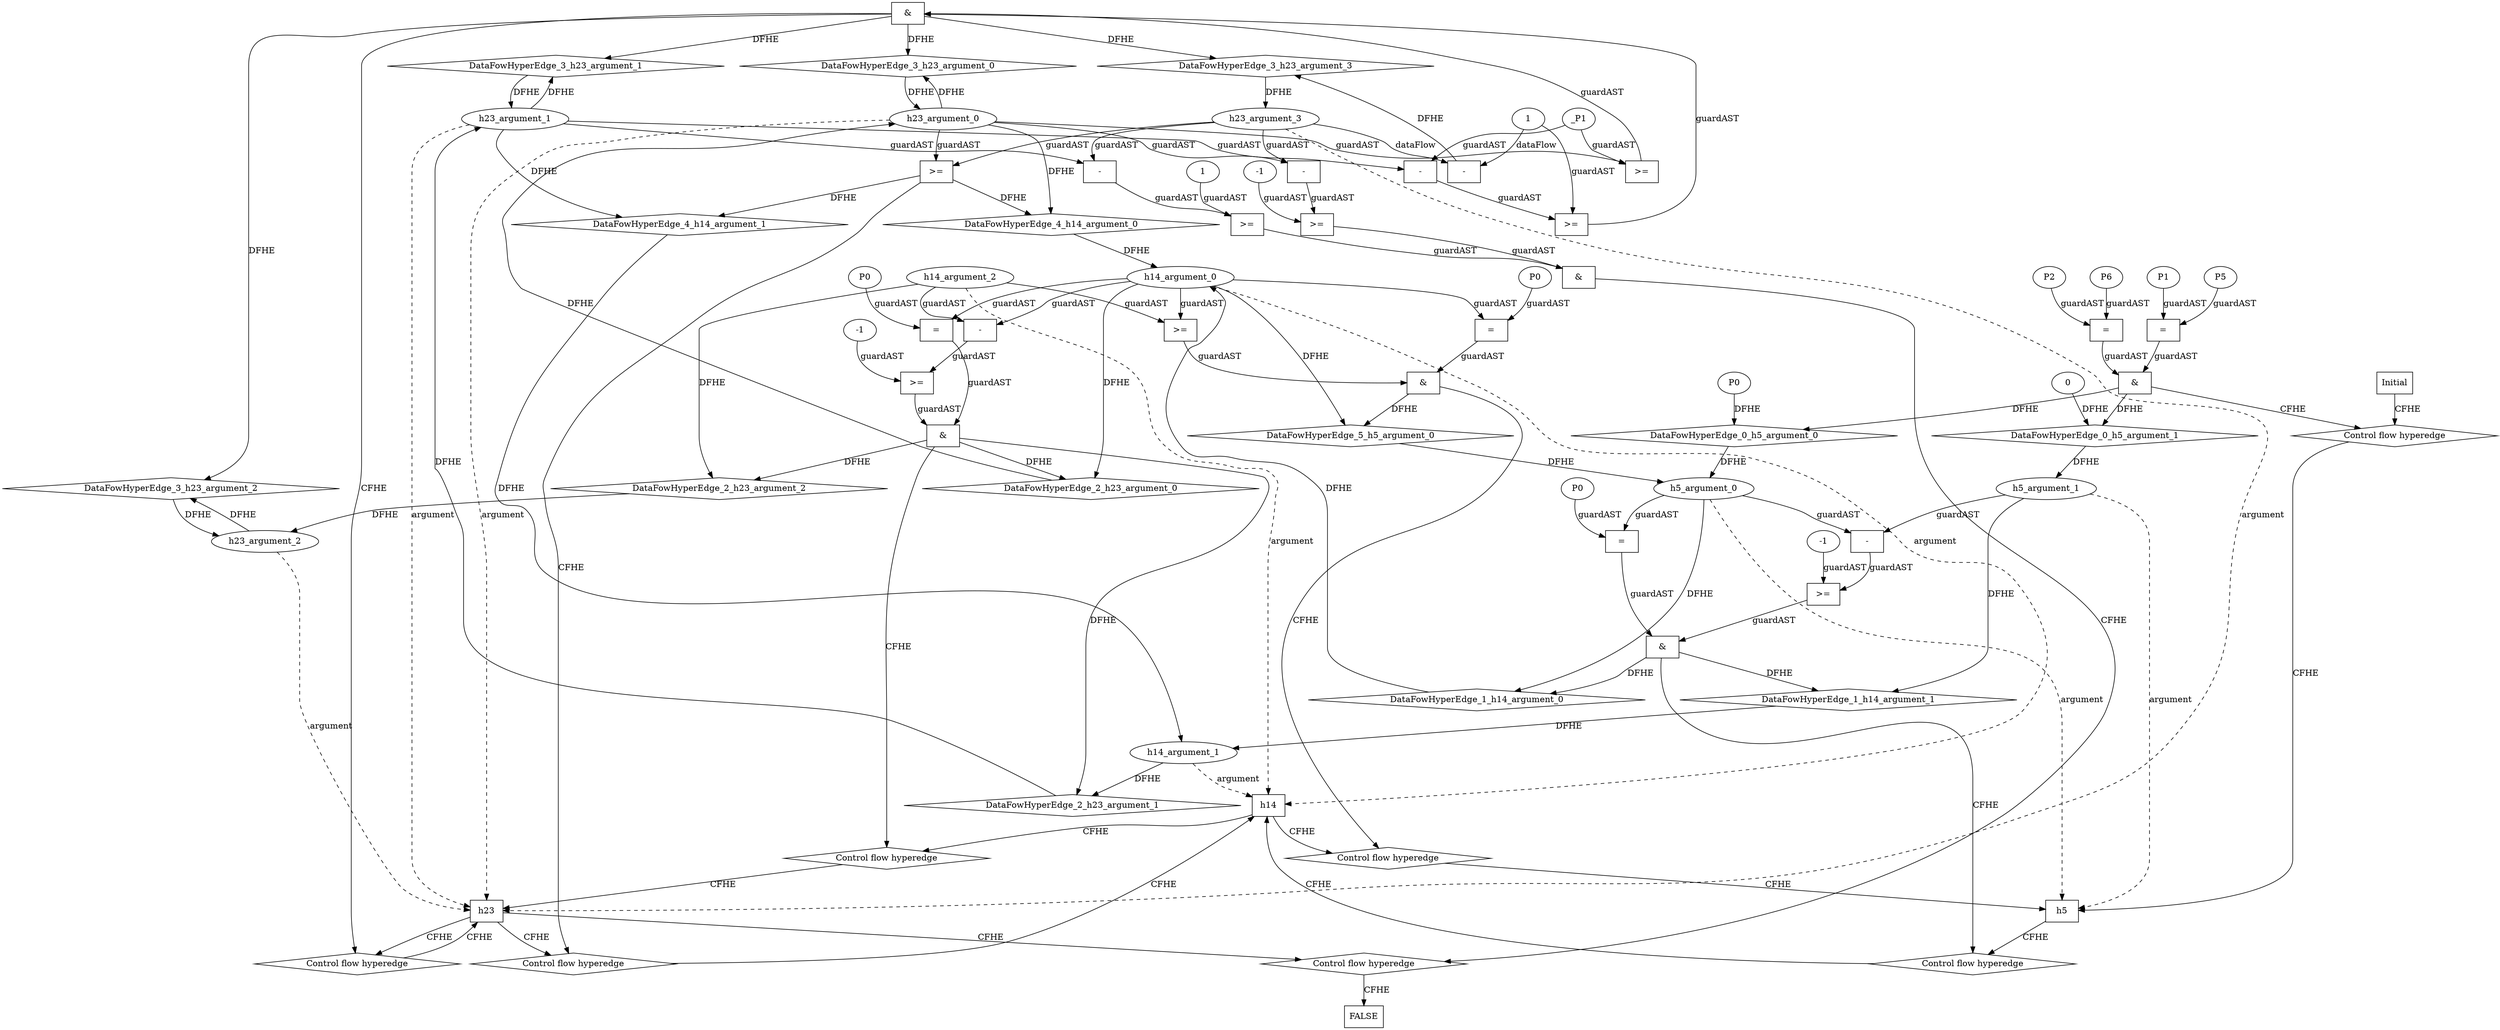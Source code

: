 digraph dag {
"h14" [label="h14" nodeName="h14" class=CONTROL  shape="rect"];
"h23" [label="h23" nodeName="h23" class=CONTROL  shape="rect"];
"h5" [label="h5" nodeName="h5" class=CONTROL  shape="rect"];
FALSE [label="FALSE" nodeName=FALSE class=CONTROL  shape="rect"];
Initial [label="Initial" nodeName=Initial class=CONTROL  shape="rect"];
ControlFowHyperEdge_0 [label="Control flow hyperedge" nodeName=ControlFowHyperEdge_0 class=controlFlowHyperEdge shape="diamond"];
"Initial" -> ControlFowHyperEdge_0 [label="CFHE"]
ControlFowHyperEdge_0 -> "h5" [label="CFHE"]
ControlFowHyperEdge_1 [label="Control flow hyperedge" nodeName=ControlFowHyperEdge_1 class=controlFlowHyperEdge shape="diamond"];
"h5" -> ControlFowHyperEdge_1 [label="CFHE"]
ControlFowHyperEdge_1 -> "h14" [label="CFHE"]
ControlFowHyperEdge_2 [label="Control flow hyperedge" nodeName=ControlFowHyperEdge_2 class=controlFlowHyperEdge shape="diamond"];
"h14" -> ControlFowHyperEdge_2 [label="CFHE"]
ControlFowHyperEdge_2 -> "h23" [label="CFHE"]
ControlFowHyperEdge_3 [label="Control flow hyperedge" nodeName=ControlFowHyperEdge_3 class=controlFlowHyperEdge shape="diamond"];
"h23" -> ControlFowHyperEdge_3 [label="CFHE"]
ControlFowHyperEdge_3 -> "h23" [label="CFHE"]
ControlFowHyperEdge_4 [label="Control flow hyperedge" nodeName=ControlFowHyperEdge_4 class=controlFlowHyperEdge shape="diamond"];
"h23" -> ControlFowHyperEdge_4 [label="CFHE"]
ControlFowHyperEdge_4 -> "h14" [label="CFHE"]
ControlFowHyperEdge_5 [label="Control flow hyperedge" nodeName=ControlFowHyperEdge_5 class=controlFlowHyperEdge shape="diamond"];
"h14" -> ControlFowHyperEdge_5 [label="CFHE"]
ControlFowHyperEdge_5 -> "h5" [label="CFHE"]
ControlFowHyperEdge_6 [label="Control flow hyperedge" nodeName=ControlFowHyperEdge_6 class=controlFlowHyperEdge shape="diamond"];
"h23" -> ControlFowHyperEdge_6 [label="CFHE"]
ControlFowHyperEdge_6 -> "FALSE" [label="CFHE"]
"h5_argument_0" [label="h5_argument_0" nodeName=argument0 class=argument  head="h5" shape="oval"];
"h5_argument_0" -> "h5"[label="argument" style="dashed"]
"h5_argument_1" [label="h5_argument_1" nodeName=argument1 class=argument  head="h5" shape="oval"];
"h5_argument_1" -> "h5"[label="argument" style="dashed"]
"h14_argument_0" [label="h14_argument_0" nodeName=argument0 class=argument  head="h14" shape="oval"];
"h14_argument_0" -> "h14"[label="argument" style="dashed"]
"h14_argument_1" [label="h14_argument_1" nodeName=argument1 class=argument  head="h14" shape="oval"];
"h14_argument_1" -> "h14"[label="argument" style="dashed"]
"h14_argument_2" [label="h14_argument_2" nodeName=argument2 class=argument  head="h14" shape="oval"];
"h14_argument_2" -> "h14"[label="argument" style="dashed"]
"h23_argument_0" [label="h23_argument_0" nodeName=argument0 class=argument  head="h23" shape="oval"];
"h23_argument_0" -> "h23"[label="argument" style="dashed"]
"h23_argument_1" [label="h23_argument_1" nodeName=argument1 class=argument  head="h23" shape="oval"];
"h23_argument_1" -> "h23"[label="argument" style="dashed"]
"h23_argument_2" [label="h23_argument_2" nodeName=argument2 class=argument  head="h23" shape="oval"];
"h23_argument_2" -> "h23"[label="argument" style="dashed"]
"h23_argument_3" [label="h23_argument_3" nodeName=argument3 class=argument  head="h23" shape="oval"];
"h23_argument_3" -> "h23"[label="argument" style="dashed"]

"xxxh5___Initial_0xxx_and" [label="&" nodeName="xxxh5___Initial_0xxx_and" class=Operator shape="rect"];
"xxxh5___Initial_0xxxguard_0_node_0" [label="=" nodeName="xxxh5___Initial_0xxxguard_0_node_0" class=Operator  shape="rect"];
"xxxh5___Initial_0xxxguard_0_node_1" [label="P1" nodeName="xxxh5___Initial_0xxxguard_0_node_1" class=symbolicConstant ];
"xxxh5___Initial_0xxxguard_0_node_2" [label="P5" nodeName="xxxh5___Initial_0xxxguard_0_node_2" class=symbolicConstant ];
"xxxh5___Initial_0xxxguard_0_node_1" -> "xxxh5___Initial_0xxxguard_0_node_0"[label="guardAST"]
"xxxh5___Initial_0xxxguard_0_node_2" -> "xxxh5___Initial_0xxxguard_0_node_0"[label="guardAST"]

"xxxh5___Initial_0xxxguard_0_node_0" -> "xxxh5___Initial_0xxx_and" [label="guardAST"];
"xxxh5___Initial_0xxxguard1_node_0" [label="=" nodeName="xxxh5___Initial_0xxxguard1_node_0" class=Operator  shape="rect"];
"xxxh5___Initial_0xxxguard1_node_1" [label="P2" nodeName="xxxh5___Initial_0xxxguard1_node_1" class=symbolicConstant ];
"xxxh5___Initial_0xxxguard1_node_2" [label="P6" nodeName="xxxh5___Initial_0xxxguard1_node_2" class=symbolicConstant ];
"xxxh5___Initial_0xxxguard1_node_1" -> "xxxh5___Initial_0xxxguard1_node_0"[label="guardAST"]
"xxxh5___Initial_0xxxguard1_node_2" -> "xxxh5___Initial_0xxxguard1_node_0"[label="guardAST"]

"xxxh5___Initial_0xxxguard1_node_0" -> "xxxh5___Initial_0xxx_and" [label="guardAST"];
"xxxh5___Initial_0xxx_and" -> "ControlFowHyperEdge_0" [label="CFHE"];
"xxxh5___Initial_0xxxdataFlow_0_node_0" [label="P0" nodeName="xxxh5___Initial_0xxxdataFlow_0_node_0" class=symbolicConstant ];

"xxxh5___Initial_0xxxdataFlow1_node_0" [label="0" nodeName="xxxh5___Initial_0xxxdataFlow1_node_0" class=IdealInt ];

"xxxh14___h5_1xxx_and" [label="&" nodeName="xxxh14___h5_1xxx_and" class=Operator shape="rect"];
"xxxh14___h5_1xxxguard_0_node_0" [label=">=" nodeName="xxxh14___h5_1xxxguard_0_node_0" class=Operator  shape="rect"];
"xxxh14___h5_1xxxguard_0_node_1" [label="-1" nodeName="xxxh14___h5_1xxxguard_0_node_1" class=IdealInt ];
"xxxh14___h5_1xxxguard_0_node_2" [label="-" nodeName="xxxh14___h5_1xxxguard_0_node_2" class= Operator shape="rect"];
"xxxh14___h5_1xxxguard_0_node_1" -> "xxxh14___h5_1xxxguard_0_node_0"[label="guardAST"]
"xxxh14___h5_1xxxguard_0_node_2" -> "xxxh14___h5_1xxxguard_0_node_0"[label="guardAST"]
"h5_argument_1" -> "xxxh14___h5_1xxxguard_0_node_2"[label="guardAST"]
"h5_argument_0" -> "xxxh14___h5_1xxxguard_0_node_2"[label="guardAST"]

"xxxh14___h5_1xxxguard_0_node_0" -> "xxxh14___h5_1xxx_and" [label="guardAST"];
"xxxh14___h5_1xxxguard1_node_0" [label="=" nodeName="xxxh14___h5_1xxxguard1_node_0" class=Operator  shape="rect"];
"xxxh14___h5_1xxxguard1_node_1" [label="P0" nodeName="xxxh14___h5_1xxxguard1_node_1" class=symbolicConstant ];
"xxxh14___h5_1xxxguard1_node_1" -> "xxxh14___h5_1xxxguard1_node_0"[label="guardAST"]
"h5_argument_0" -> "xxxh14___h5_1xxxguard1_node_0"[label="guardAST"]

"xxxh14___h5_1xxxguard1_node_0" -> "xxxh14___h5_1xxx_and" [label="guardAST"];
"xxxh14___h5_1xxx_and" -> "ControlFowHyperEdge_1" [label="CFHE"];

"xxxh23___h14_2xxx_and" [label="&" nodeName="xxxh23___h14_2xxx_and" class=Operator shape="rect"];
"xxxh23___h14_2xxxguard_0_node_0" [label=">=" nodeName="xxxh23___h14_2xxxguard_0_node_0" class=Operator  shape="rect"];
"xxxh23___h14_2xxxguard_0_node_1" [label="-1" nodeName="xxxh23___h14_2xxxguard_0_node_1" class=IdealInt ];
"xxxh23___h14_2xxxguard_0_node_2" [label="-" nodeName="xxxh23___h14_2xxxguard_0_node_2" class= Operator shape="rect"];
"xxxh23___h14_2xxxguard_0_node_1" -> "xxxh23___h14_2xxxguard_0_node_0"[label="guardAST"]
"xxxh23___h14_2xxxguard_0_node_2" -> "xxxh23___h14_2xxxguard_0_node_0"[label="guardAST"]
"h14_argument_2" -> "xxxh23___h14_2xxxguard_0_node_2"[label="guardAST"]
"h14_argument_0" -> "xxxh23___h14_2xxxguard_0_node_2"[label="guardAST"]

"xxxh23___h14_2xxxguard_0_node_0" -> "xxxh23___h14_2xxx_and" [label="guardAST"];
"xxxh23___h14_2xxxguard1_node_0" [label="=" nodeName="xxxh23___h14_2xxxguard1_node_0" class=Operator  shape="rect"];
"xxxh23___h14_2xxxguard1_node_1" [label="P0" nodeName="xxxh23___h14_2xxxguard1_node_1" class=symbolicConstant ];
"xxxh23___h14_2xxxguard1_node_1" -> "xxxh23___h14_2xxxguard1_node_0"[label="guardAST"]
"h14_argument_0" -> "xxxh23___h14_2xxxguard1_node_0"[label="guardAST"]

"xxxh23___h14_2xxxguard1_node_0" -> "xxxh23___h14_2xxx_and" [label="guardAST"];
"xxxh23___h14_2xxx_and" -> "ControlFowHyperEdge_2" [label="CFHE"];

"xxxh23___h23_3xxx_and" [label="&" nodeName="xxxh23___h23_3xxx_and" class=Operator shape="rect"];
"xxxh23___h23_3xxxguard_0_node_0" [label=">=" nodeName="xxxh23___h23_3xxxguard_0_node_0" class=Operator  shape="rect"];
"xxxh23___h23_3xxxguard_0_node_1" [label="-" nodeName="xxxh23___h23_3xxxguard_0_node_1" class= Operator shape="rect"];
"xxxh23___h23_3xxxguard_0_node_2" [label="_P1" nodeName="xxxh23___h23_3xxxguard_0_node_2" class=symbolicConstant ];
"xxxh23___h23_3xxxguard_0_node_1" -> "xxxh23___h23_3xxxguard_0_node_0"[label="guardAST"]
"xxxh23___h23_3xxxdataFlow1_node_2" -> "xxxh23___h23_3xxxguard_0_node_0"[label="guardAST"]
"xxxh23___h23_3xxxguard_0_node_2" -> "xxxh23___h23_3xxxguard_0_node_1"[label="guardAST"]
"h23_argument_1" -> "xxxh23___h23_3xxxguard_0_node_1"[label="guardAST"]

"xxxh23___h23_3xxxguard_0_node_0" -> "xxxh23___h23_3xxx_and" [label="guardAST"];
"xxxh23___h23_3xxxguard1_node_0" [label=">=" nodeName="xxxh23___h23_3xxxguard1_node_0" class=Operator  shape="rect"];
"h23_argument_0" -> "xxxh23___h23_3xxxguard1_node_0"[label="guardAST"]
"xxxh23___h23_3xxxguard_0_node_2" -> "xxxh23___h23_3xxxguard1_node_0"[label="guardAST"]

"xxxh23___h23_3xxxguard1_node_0" -> "xxxh23___h23_3xxx_and" [label="guardAST"];
"xxxh23___h23_3xxx_and" -> "ControlFowHyperEdge_3" [label="CFHE"];

"xxxh23___h23_3xxxdataFlow1_node_0" [label="-" nodeName="xxxh23___h23_3xxxdataFlow1_node_0" class= Operator shape="rect"];
"xxxh23___h23_3xxxdataFlow1_node_2" [label="1" nodeName="xxxh23___h23_3xxxdataFlow1_node_2" class=IdealInt ];
"h23_argument_3" -> "xxxh23___h23_3xxxdataFlow1_node_0"[label="dataFlow"]
"xxxh23___h23_3xxxdataFlow1_node_2" -> "xxxh23___h23_3xxxdataFlow1_node_0"[label="dataFlow"]

"xxxh14___h23_4xxxguard_0_node_0" [label=">=" nodeName="xxxh14___h23_4xxxguard_0_node_0" class=Operator  shape="rect"];
"h23_argument_3" -> "xxxh14___h23_4xxxguard_0_node_0"[label="guardAST"]
"h23_argument_0" -> "xxxh14___h23_4xxxguard_0_node_0"[label="guardAST"]

"xxxh14___h23_4xxxguard_0_node_0" -> "ControlFowHyperEdge_4" [label="CFHE"];

"xxxh5___h14_5xxx_and" [label="&" nodeName="xxxh5___h14_5xxx_and" class=Operator shape="rect"];
"xxxh5___h14_5xxxguard_0_node_0" [label=">=" nodeName="xxxh5___h14_5xxxguard_0_node_0" class=Operator  shape="rect"];
"h14_argument_2" -> "xxxh5___h14_5xxxguard_0_node_0"[label="guardAST"]
"h14_argument_0" -> "xxxh5___h14_5xxxguard_0_node_0"[label="guardAST"]

"xxxh5___h14_5xxxguard_0_node_0" -> "xxxh5___h14_5xxx_and" [label="guardAST"];
"xxxh5___h14_5xxxguard1_node_0" [label="=" nodeName="xxxh5___h14_5xxxguard1_node_0" class=Operator  shape="rect"];
"xxxh5___h14_5xxxguard1_node_1" [label="P0" nodeName="xxxh5___h14_5xxxguard1_node_1" class=symbolicConstant ];
"xxxh5___h14_5xxxguard1_node_1" -> "xxxh5___h14_5xxxguard1_node_0"[label="guardAST"]
"h14_argument_0" -> "xxxh5___h14_5xxxguard1_node_0"[label="guardAST"]

"xxxh5___h14_5xxxguard1_node_0" -> "xxxh5___h14_5xxx_and" [label="guardAST"];
"xxxh5___h14_5xxx_and" -> "ControlFowHyperEdge_5" [label="CFHE"];
"xxxFALSE___h23_6xxx_and" [label="&" nodeName="xxxFALSE___h23_6xxx_and" class=Operator shape="rect"];
"xxxFALSE___h23_6xxxguard_0_node_0" [label=">=" nodeName="xxxFALSE___h23_6xxxguard_0_node_0" class=Operator  shape="rect"];
"xxxFALSE___h23_6xxxguard_0_node_1" [label="-" nodeName="xxxFALSE___h23_6xxxguard_0_node_1" class= Operator shape="rect"];
"xxxFALSE___h23_6xxxguard_0_node_4" [label="1" nodeName="xxxFALSE___h23_6xxxguard_0_node_4" class=IdealInt ];
"xxxFALSE___h23_6xxxguard_0_node_1" -> "xxxFALSE___h23_6xxxguard_0_node_0"[label="guardAST"]
"xxxFALSE___h23_6xxxguard_0_node_4" -> "xxxFALSE___h23_6xxxguard_0_node_0"[label="guardAST"]
"h23_argument_1" -> "xxxFALSE___h23_6xxxguard_0_node_1"[label="guardAST"]
"h23_argument_3" -> "xxxFALSE___h23_6xxxguard_0_node_1"[label="guardAST"]

"xxxFALSE___h23_6xxxguard_0_node_0" -> "xxxFALSE___h23_6xxx_and" [label="guardAST"];
"xxxFALSE___h23_6xxxguard1_node_0" [label=">=" nodeName="xxxFALSE___h23_6xxxguard1_node_0" class=Operator  shape="rect"];
"xxxFALSE___h23_6xxxguard1_node_1" [label="-1" nodeName="xxxFALSE___h23_6xxxguard1_node_1" class=IdealInt ];
"xxxFALSE___h23_6xxxguard1_node_2" [label="-" nodeName="xxxFALSE___h23_6xxxguard1_node_2" class= Operator shape="rect"];
"xxxFALSE___h23_6xxxguard1_node_1" -> "xxxFALSE___h23_6xxxguard1_node_0"[label="guardAST"]
"xxxFALSE___h23_6xxxguard1_node_2" -> "xxxFALSE___h23_6xxxguard1_node_0"[label="guardAST"]
"h23_argument_3" -> "xxxFALSE___h23_6xxxguard1_node_2"[label="guardAST"]
"h23_argument_0" -> "xxxFALSE___h23_6xxxguard1_node_2"[label="guardAST"]

"xxxFALSE___h23_6xxxguard1_node_0" -> "xxxFALSE___h23_6xxx_and" [label="guardAST"];
"xxxFALSE___h23_6xxx_and" -> "ControlFowHyperEdge_6" [label="CFHE"];
"h5_argument_0" -> "DataFowHyperEdge_1_h14_argument_0"[label="DFHE"]
"DataFowHyperEdge_1_h14_argument_0" [label="DataFowHyperEdge_1_h14_argument_0" nodeName="DataFowHyperEdge_1_h14_argument_0" class=DataFlowHyperedge shape="diamond"];
"DataFowHyperEdge_1_h14_argument_0" -> "h14_argument_0"[label="DFHE"]
"xxxh14___h5_1xxx_and" -> "DataFowHyperEdge_1_h14_argument_0"[label="DFHE"]
"h14_argument_0" -> "DataFowHyperEdge_2_h23_argument_0"[label="DFHE"]
"DataFowHyperEdge_2_h23_argument_0" [label="DataFowHyperEdge_2_h23_argument_0" nodeName="DataFowHyperEdge_2_h23_argument_0" class=DataFlowHyperedge shape="diamond"];
"DataFowHyperEdge_2_h23_argument_0" -> "h23_argument_0"[label="DFHE"]
"xxxh23___h14_2xxx_and" -> "DataFowHyperEdge_2_h23_argument_0"[label="DFHE"]
"h14_argument_1" -> "DataFowHyperEdge_2_h23_argument_1"[label="DFHE"]
"DataFowHyperEdge_2_h23_argument_1" [label="DataFowHyperEdge_2_h23_argument_1" nodeName="DataFowHyperEdge_2_h23_argument_1" class=DataFlowHyperedge shape="diamond"];
"DataFowHyperEdge_2_h23_argument_1" -> "h23_argument_1"[label="DFHE"]
"xxxh23___h14_2xxx_and" -> "DataFowHyperEdge_2_h23_argument_1"[label="DFHE"]
"h23_argument_1" -> "DataFowHyperEdge_3_h23_argument_1"[label="DFHE"]
"DataFowHyperEdge_3_h23_argument_1" [label="DataFowHyperEdge_3_h23_argument_1" nodeName="DataFowHyperEdge_3_h23_argument_1" class=DataFlowHyperedge shape="diamond"];
"DataFowHyperEdge_3_h23_argument_1" -> "h23_argument_1"[label="DFHE"]
"xxxh23___h23_3xxx_and" -> "DataFowHyperEdge_3_h23_argument_1"[label="DFHE"]
"h23_argument_2" -> "DataFowHyperEdge_3_h23_argument_2"[label="DFHE"]
"DataFowHyperEdge_3_h23_argument_2" [label="DataFowHyperEdge_3_h23_argument_2" nodeName="DataFowHyperEdge_3_h23_argument_2" class=DataFlowHyperedge shape="diamond"];
"DataFowHyperEdge_3_h23_argument_2" -> "h23_argument_2"[label="DFHE"]
"xxxh23___h23_3xxx_and" -> "DataFowHyperEdge_3_h23_argument_2"[label="DFHE"]
"h23_argument_1" -> "DataFowHyperEdge_4_h14_argument_1"[label="DFHE"]
"DataFowHyperEdge_4_h14_argument_1" [label="DataFowHyperEdge_4_h14_argument_1" nodeName="DataFowHyperEdge_4_h14_argument_1" class=DataFlowHyperedge shape="diamond"];
"DataFowHyperEdge_4_h14_argument_1" -> "h14_argument_1"[label="DFHE"]
"xxxh14___h23_4xxxguard_0_node_0" -> "DataFowHyperEdge_4_h14_argument_1"[label="DFHE"]
"h14_argument_0" -> "DataFowHyperEdge_5_h5_argument_0"[label="DFHE"]
"DataFowHyperEdge_5_h5_argument_0" [label="DataFowHyperEdge_5_h5_argument_0" nodeName="DataFowHyperEdge_5_h5_argument_0" class=DataFlowHyperedge shape="diamond"];
"DataFowHyperEdge_5_h5_argument_0" -> "h5_argument_0"[label="DFHE"]
"xxxh5___h14_5xxx_and" -> "DataFowHyperEdge_5_h5_argument_0"[label="DFHE"]
"DataFowHyperEdge_0_h5_argument_0" [label="DataFowHyperEdge_0_h5_argument_0" nodeName="DataFowHyperEdge_0_h5_argument_0" class=DataFlowHyperedge shape="diamond"];
"DataFowHyperEdge_0_h5_argument_0" -> "h5_argument_0"[label="DFHE"]
"xxxh5___Initial_0xxx_and" -> "DataFowHyperEdge_0_h5_argument_0"[label="DFHE"]
"xxxh5___Initial_0xxxdataFlow_0_node_0" -> "DataFowHyperEdge_0_h5_argument_0" [label="DFHE"];
"DataFowHyperEdge_0_h5_argument_1" [label="DataFowHyperEdge_0_h5_argument_1" nodeName="DataFowHyperEdge_0_h5_argument_1" class=DataFlowHyperedge shape="diamond"];
"DataFowHyperEdge_0_h5_argument_1" -> "h5_argument_1"[label="DFHE"]
"xxxh5___Initial_0xxx_and" -> "DataFowHyperEdge_0_h5_argument_1"[label="DFHE"]
"xxxh5___Initial_0xxxdataFlow1_node_0" -> "DataFowHyperEdge_0_h5_argument_1" [label="DFHE"];
"DataFowHyperEdge_1_h14_argument_1" [label="DataFowHyperEdge_1_h14_argument_1" nodeName="DataFowHyperEdge_1_h14_argument_1" class=DataFlowHyperedge shape="diamond"];
"DataFowHyperEdge_1_h14_argument_1" -> "h14_argument_1"[label="DFHE"]
"xxxh14___h5_1xxx_and" -> "DataFowHyperEdge_1_h14_argument_1"[label="DFHE"]
"h5_argument_1" -> "DataFowHyperEdge_1_h14_argument_1" [label="DFHE"];
"DataFowHyperEdge_2_h23_argument_2" [label="DataFowHyperEdge_2_h23_argument_2" nodeName="DataFowHyperEdge_2_h23_argument_2" class=DataFlowHyperedge shape="diamond"];
"DataFowHyperEdge_2_h23_argument_2" -> "h23_argument_2"[label="DFHE"]
"xxxh23___h14_2xxx_and" -> "DataFowHyperEdge_2_h23_argument_2"[label="DFHE"]
"h14_argument_2" -> "DataFowHyperEdge_2_h23_argument_2" [label="DFHE"];
"DataFowHyperEdge_3_h23_argument_0" [label="DataFowHyperEdge_3_h23_argument_0" nodeName="DataFowHyperEdge_3_h23_argument_0" class=DataFlowHyperedge shape="diamond"];
"DataFowHyperEdge_3_h23_argument_0" -> "h23_argument_0"[label="DFHE"]
"xxxh23___h23_3xxx_and" -> "DataFowHyperEdge_3_h23_argument_0"[label="DFHE"]
"h23_argument_0" -> "DataFowHyperEdge_3_h23_argument_0" [label="DFHE"];
"DataFowHyperEdge_3_h23_argument_3" [label="DataFowHyperEdge_3_h23_argument_3" nodeName="DataFowHyperEdge_3_h23_argument_3" class=DataFlowHyperedge shape="diamond"];
"DataFowHyperEdge_3_h23_argument_3" -> "h23_argument_3"[label="DFHE"]
"xxxh23___h23_3xxx_and" -> "DataFowHyperEdge_3_h23_argument_3"[label="DFHE"]
"xxxh23___h23_3xxxdataFlow1_node_0" -> "DataFowHyperEdge_3_h23_argument_3" [label="DFHE"];
"DataFowHyperEdge_4_h14_argument_0" [label="DataFowHyperEdge_4_h14_argument_0" nodeName="DataFowHyperEdge_4_h14_argument_0" class=DataFlowHyperedge shape="diamond"];
"DataFowHyperEdge_4_h14_argument_0" -> "h14_argument_0"[label="DFHE"]
"xxxh14___h23_4xxxguard_0_node_0" -> "DataFowHyperEdge_4_h14_argument_0"[label="DFHE"]
"h23_argument_0" -> "DataFowHyperEdge_4_h14_argument_0" [label="DFHE"];




}
